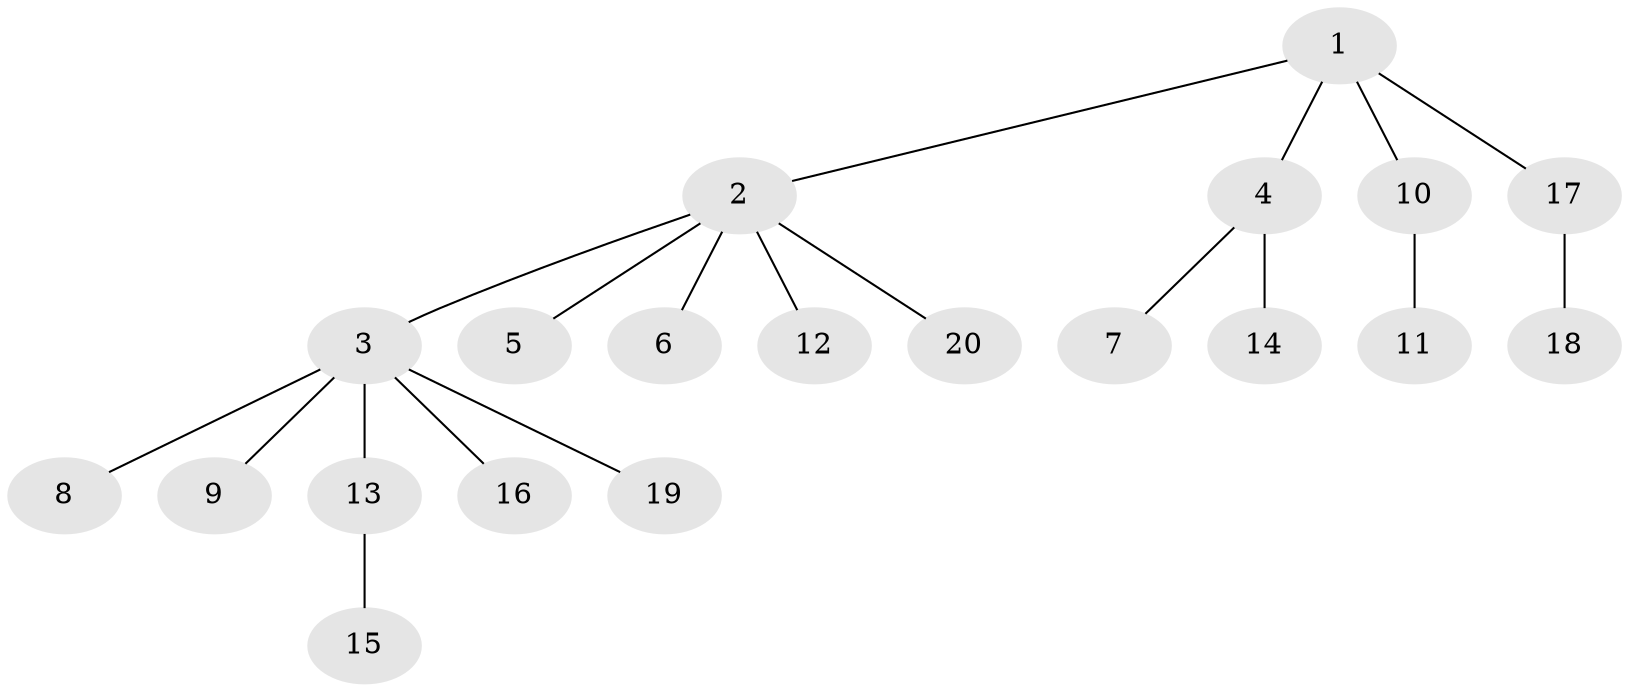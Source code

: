 // Generated by graph-tools (version 1.1) at 2025/46/02/15/25 05:46:28]
// undirected, 20 vertices, 19 edges
graph export_dot {
graph [start="1"]
  node [color=gray90,style=filled];
  1;
  2;
  3;
  4;
  5;
  6;
  7;
  8;
  9;
  10;
  11;
  12;
  13;
  14;
  15;
  16;
  17;
  18;
  19;
  20;
  1 -- 2;
  1 -- 4;
  1 -- 10;
  1 -- 17;
  2 -- 3;
  2 -- 5;
  2 -- 6;
  2 -- 12;
  2 -- 20;
  3 -- 8;
  3 -- 9;
  3 -- 13;
  3 -- 16;
  3 -- 19;
  4 -- 7;
  4 -- 14;
  10 -- 11;
  13 -- 15;
  17 -- 18;
}
